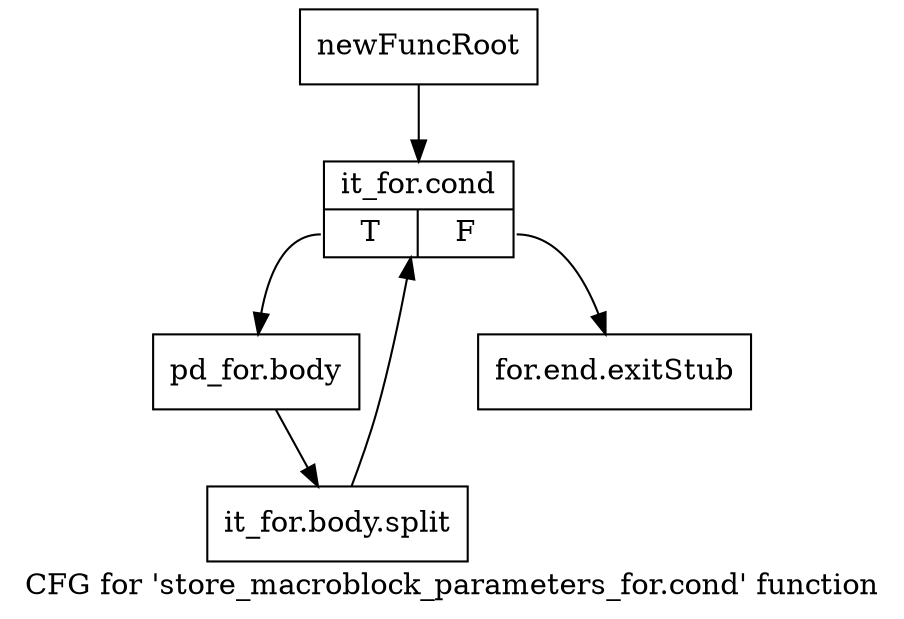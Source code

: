 digraph "CFG for 'store_macroblock_parameters_for.cond' function" {
	label="CFG for 'store_macroblock_parameters_for.cond' function";

	Node0x2c1a610 [shape=record,label="{newFuncRoot}"];
	Node0x2c1a610 -> Node0x2c1a6b0;
	Node0x2c1a660 [shape=record,label="{for.end.exitStub}"];
	Node0x2c1a6b0 [shape=record,label="{it_for.cond|{<s0>T|<s1>F}}"];
	Node0x2c1a6b0:s0 -> Node0x2c1a700;
	Node0x2c1a6b0:s1 -> Node0x2c1a660;
	Node0x2c1a700 [shape=record,label="{pd_for.body}"];
	Node0x2c1a700 -> Node0x3834f70;
	Node0x3834f70 [shape=record,label="{it_for.body.split}"];
	Node0x3834f70 -> Node0x2c1a6b0;
}
